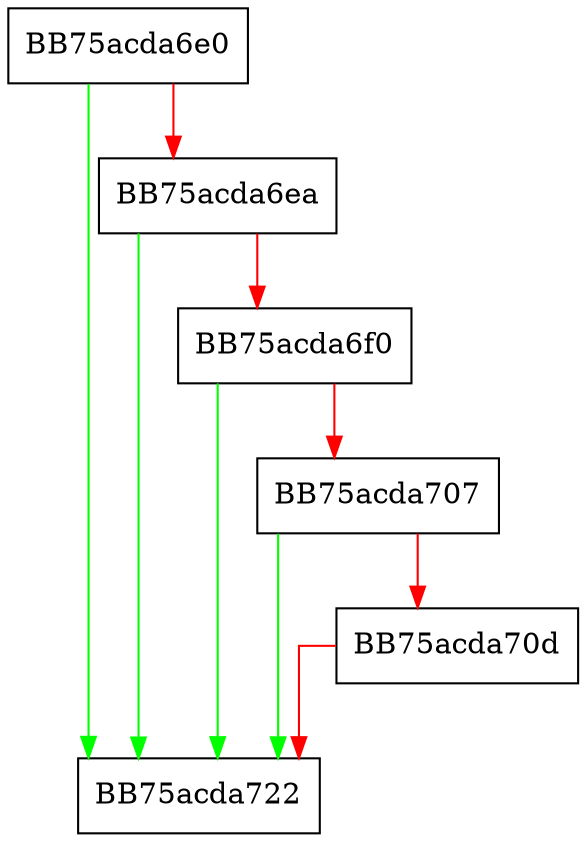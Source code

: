 digraph TimeElement {
  node [shape="box"];
  graph [splines=ortho];
  BB75acda6e0 -> BB75acda722 [color="green"];
  BB75acda6e0 -> BB75acda6ea [color="red"];
  BB75acda6ea -> BB75acda722 [color="green"];
  BB75acda6ea -> BB75acda6f0 [color="red"];
  BB75acda6f0 -> BB75acda722 [color="green"];
  BB75acda6f0 -> BB75acda707 [color="red"];
  BB75acda707 -> BB75acda722 [color="green"];
  BB75acda707 -> BB75acda70d [color="red"];
  BB75acda70d -> BB75acda722 [color="red"];
}